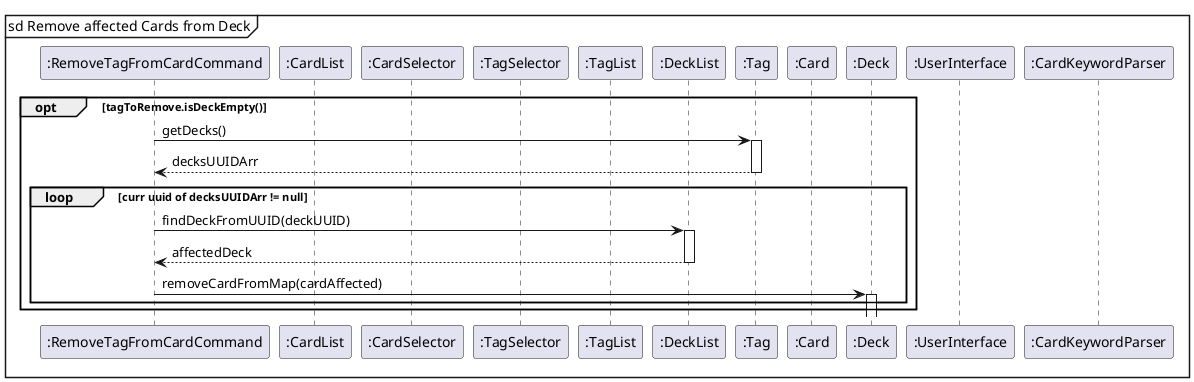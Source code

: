 
@startuml
autoactivate on

mainframe sd Remove affected Cards from Deck

participant ":RemoveTagFromCardCommand" as RemoveTagFromCardCommand
participant ":TagList" as TagList
participant ":CardList" as CardList
participant ":CardSelector" as CardSelector
participant ":TagSelector" as TagSelector
participant ":TagList" as TagList
participant ":DeckList" as DeckList
participant ":Tag" as Tag
participant ":Card" as Card
participant ":Deck" as Deck
participant ":UserInterface" as UserInterface
participant ":CardKeywordParser" as CardKeywordParser


opt tagToRemove.isDeckEmpty()
RemoveTagFromCardCommand -> Tag : getDecks()
return decksUUIDArr
loop curr uuid of decksUUIDArr != null
RemoveTagFromCardCommand -> DeckList : findDeckFromUUID(deckUUID)
return affectedDeck
RemoveTagFromCardCommand -> Deck : removeCardFromMap(cardAffected)

end loop
end

@enduml
